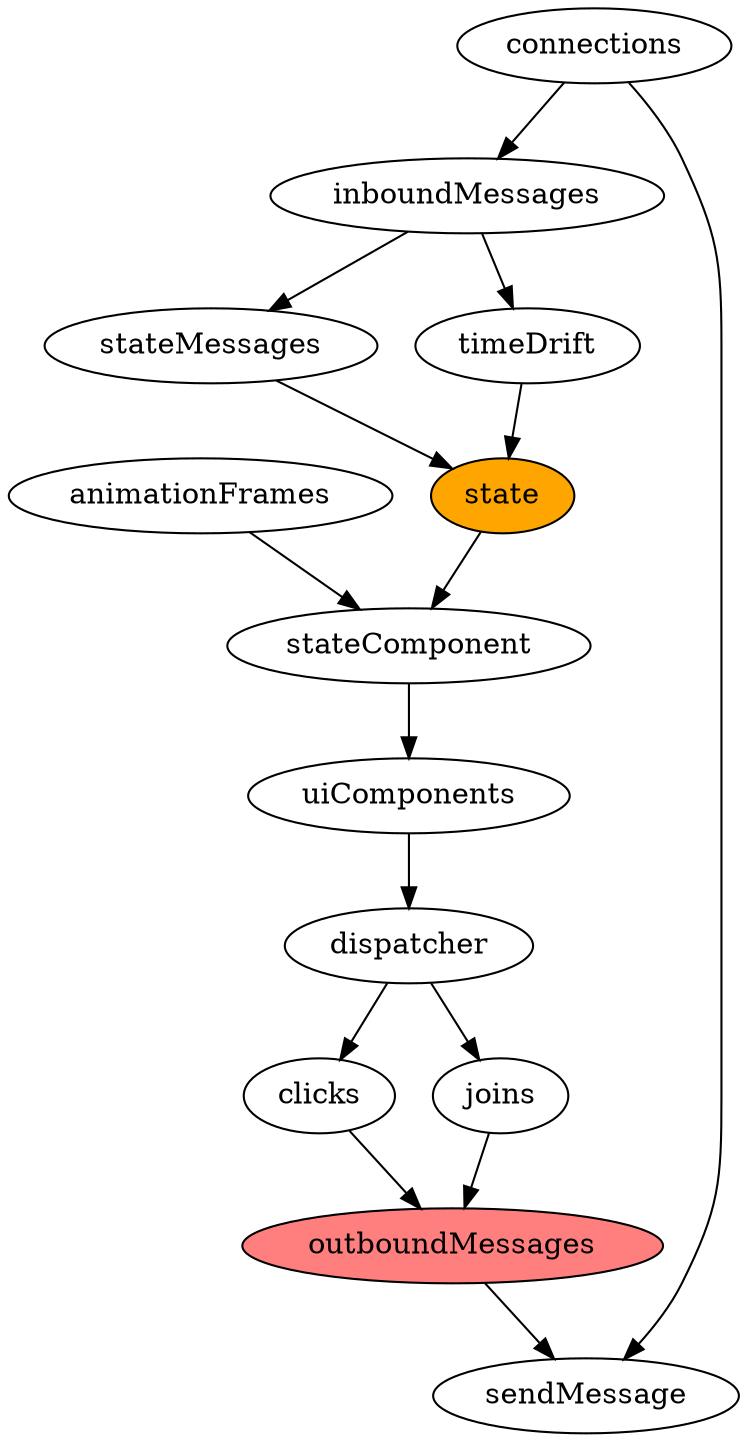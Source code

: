digraph playerUI {
  { animationFrames, state } -> stateComponent;
  stateComponent -> uiComponents;
  uiComponents -> dispatcher;
  inboundMessages -> stateMessages;
  dispatcher -> { clicks, joins };
  { clicks, joins } -> outboundMessages;
  { stateMessages, timeDrift } -> state;
  inboundMessages -> timeDrift;
  connections -> inboundMessages;
  { outboundMessages, connections } -> sendMessage;


  outboundMessages  [style=filled, fillcolor="#ff7f7f"];
  state             [style=filled, fillcolor=orange];
}
